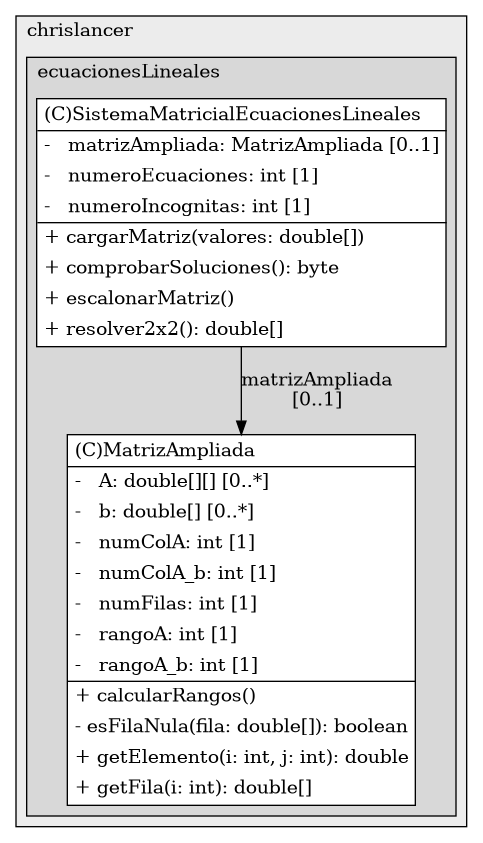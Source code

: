 @startuml

/' diagram meta data start
config=StructureConfiguration;
{
  "projectClassification": {
    "searchMode": "OpenProject", // OpenProject, AllProjects
    "includedProjects": "",
    "pathEndKeywords": "*.impl",
    "isClientPath": "",
    "isClientName": "",
    "isTestPath": "",
    "isTestName": "",
    "isMappingPath": "",
    "isMappingName": "",
    "isDataAccessPath": "",
    "isDataAccessName": "",
    "isDataStructurePath": "",
    "isDataStructureName": "",
    "isInterfaceStructuresPath": "",
    "isInterfaceStructuresName": "",
    "isEntryPointPath": "",
    "isEntryPointName": ""
  },
  "graphRestriction": {
    "classPackageExcludeFilter": "",
    "classPackageIncludeFilter": "",
    "classNameExcludeFilter": "",
    "classNameIncludeFilter": "",
    "methodNameExcludeFilter": "",
    "methodNameIncludeFilter": "",
    "removeByInheritance": "", // inheritance/annotation based filtering is done in a second step
    "removeByAnnotation": "",
    "removeByClassPackage": "", // cleanup the graph after inheritance/annotation based filtering is done
    "removeByClassName": "",
    "cutMappings": false,
    "cutEnum": true,
    "cutTests": true,
    "cutClient": true,
    "cutDataAccess": false,
    "cutInterfaceStructures": false,
    "cutDataStructures": false,
    "cutGetterAndSetter": true,
    "cutConstructors": true
  },
  "graphTraversal": {
    "forwardDepth": 6,
    "backwardDepth": 6,
    "classPackageExcludeFilter": "",
    "classPackageIncludeFilter": "",
    "classNameExcludeFilter": "",
    "classNameIncludeFilter": "",
    "methodNameExcludeFilter": "",
    "methodNameIncludeFilter": "",
    "hideMappings": false,
    "hideDataStructures": false,
    "hidePrivateMethods": true,
    "hideInterfaceCalls": true, // indirection: implementation -> interface (is hidden) -> implementation
    "onlyShowApplicationEntryPoints": false // root node is included
  },
  "details": {
    "aggregation": "GroupByClass", // ByClass, GroupByClass, None
    "showClassGenericTypes": true,
    "showMethods": true,
    "showMethodParameterNames": true,
    "showMethodParameterTypes": true,
    "showMethodReturnType": true,
    "showPackageLevels": 2,
    "showDetailedClassStructure": true
  },
  "rootClass": "com.chrislancer.ecuacionesLineales.negocio.SistemaMatricialEcuacionesLineales"
}
diagram meta data end '/



digraph g {
    rankdir="TB"
    splines=polyline
    

'nodes 
subgraph cluster_178367122 { 
   	label=chrislancer
	labeljust=l
	fillcolor="#ececec"
	style=filled
   
   subgraph cluster_2138878966 { 
   	label=ecuacionesLineales
	labeljust=l
	fillcolor="#d8d8d8"
	style=filled
   
   MatrizAmpliada1941817677[
	label=<<TABLE BORDER="1" CELLBORDER="0" CELLPADDING="4" CELLSPACING="0">
<TR><TD ALIGN="LEFT" >(C)MatrizAmpliada</TD></TR>
<HR/>
<TR><TD ALIGN="LEFT" >-   A: double[][] [0..*]</TD></TR>
<TR><TD ALIGN="LEFT" >-   b: double[] [0..*]</TD></TR>
<TR><TD ALIGN="LEFT" >-   numColA: int [1]</TD></TR>
<TR><TD ALIGN="LEFT" >-   numColA_b: int [1]</TD></TR>
<TR><TD ALIGN="LEFT" >-   numFilas: int [1]</TD></TR>
<TR><TD ALIGN="LEFT" >-   rangoA: int [1]</TD></TR>
<TR><TD ALIGN="LEFT" >-   rangoA_b: int [1]</TD></TR>
<HR/>
<TR><TD ALIGN="LEFT" >+ calcularRangos()</TD></TR>
<TR><TD ALIGN="LEFT" >- esFilaNula(fila: double[]): boolean</TD></TR>
<TR><TD ALIGN="LEFT" >+ getElemento(i: int, j: int): double</TD></TR>
<TR><TD ALIGN="LEFT" >+ getFila(i: int): double[]</TD></TR>
</TABLE>>
	style=filled
	margin=0
	shape=plaintext
	fillcolor="#FFFFFF"
];

SistemaMatricialEcuacionesLineales1941817677[
	label=<<TABLE BORDER="1" CELLBORDER="0" CELLPADDING="4" CELLSPACING="0">
<TR><TD ALIGN="LEFT" >(C)SistemaMatricialEcuacionesLineales</TD></TR>
<HR/>
<TR><TD ALIGN="LEFT" >-   matrizAmpliada: MatrizAmpliada [0..1]</TD></TR>
<TR><TD ALIGN="LEFT" >-   numeroEcuaciones: int [1]</TD></TR>
<TR><TD ALIGN="LEFT" >-   numeroIncognitas: int [1]</TD></TR>
<HR/>
<TR><TD ALIGN="LEFT" >+ cargarMatriz(valores: double[])</TD></TR>
<TR><TD ALIGN="LEFT" >+ comprobarSoluciones(): byte</TD></TR>
<TR><TD ALIGN="LEFT" >+ escalonarMatriz()</TD></TR>
<TR><TD ALIGN="LEFT" >+ resolver2x2(): double[]</TD></TR>
</TABLE>>
	style=filled
	margin=0
	shape=plaintext
	fillcolor="#FFFFFF"
];
} 
} 

'edges    
SistemaMatricialEcuacionesLineales1941817677 -> MatrizAmpliada1941817677[label="matrizAmpliada
[0..1]"];
    
}
@enduml